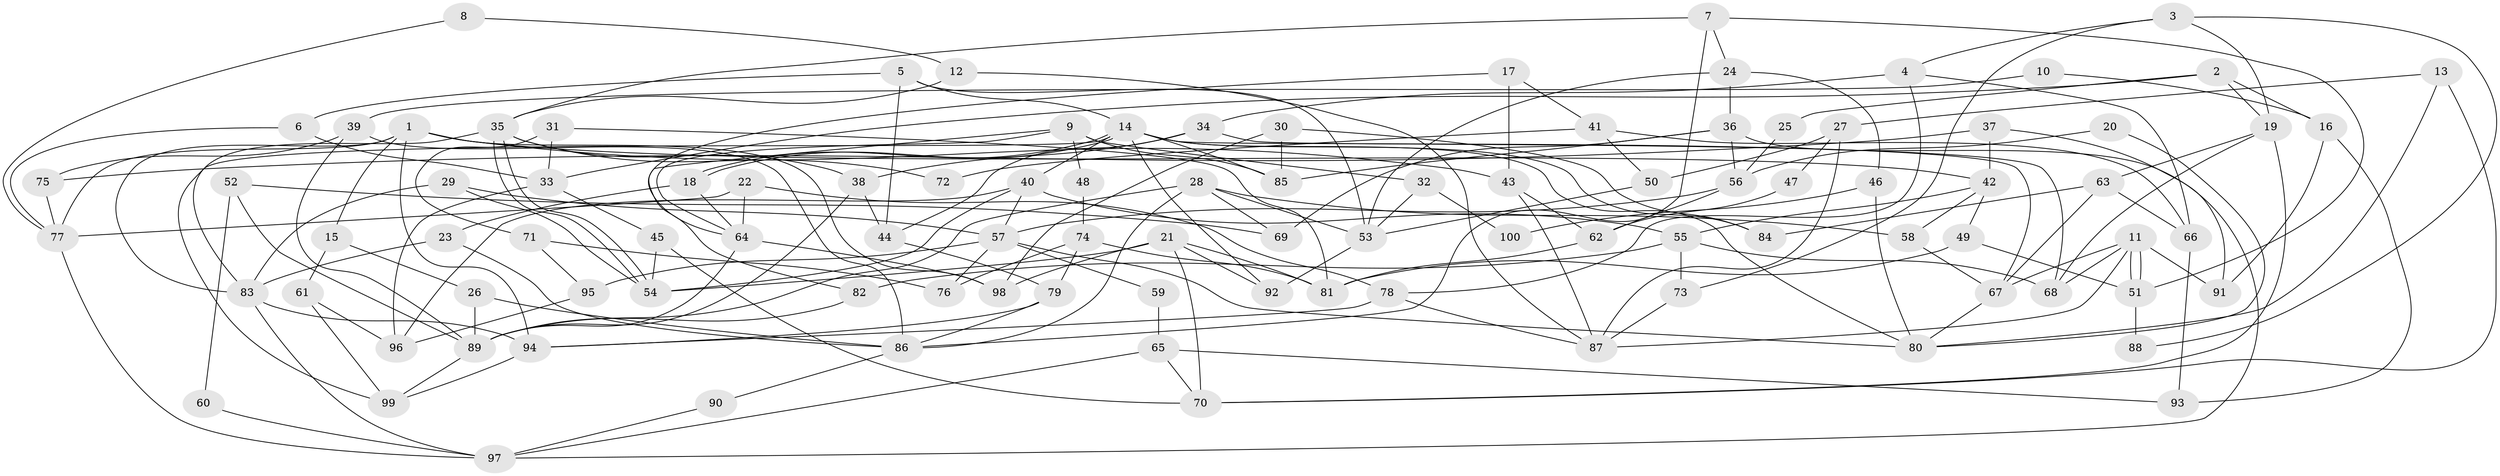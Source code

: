 // coarse degree distribution, {5: 0.12, 2: 0.16, 8: 0.06, 3: 0.24, 9: 0.04, 4: 0.22, 10: 0.02, 6: 0.06, 7: 0.04, 11: 0.04}
// Generated by graph-tools (version 1.1) at 2025/53/03/04/25 21:53:55]
// undirected, 100 vertices, 200 edges
graph export_dot {
graph [start="1"]
  node [color=gray90,style=filled];
  1;
  2;
  3;
  4;
  5;
  6;
  7;
  8;
  9;
  10;
  11;
  12;
  13;
  14;
  15;
  16;
  17;
  18;
  19;
  20;
  21;
  22;
  23;
  24;
  25;
  26;
  27;
  28;
  29;
  30;
  31;
  32;
  33;
  34;
  35;
  36;
  37;
  38;
  39;
  40;
  41;
  42;
  43;
  44;
  45;
  46;
  47;
  48;
  49;
  50;
  51;
  52;
  53;
  54;
  55;
  56;
  57;
  58;
  59;
  60;
  61;
  62;
  63;
  64;
  65;
  66;
  67;
  68;
  69;
  70;
  71;
  72;
  73;
  74;
  75;
  76;
  77;
  78;
  79;
  80;
  81;
  82;
  83;
  84;
  85;
  86;
  87;
  88;
  89;
  90;
  91;
  92;
  93;
  94;
  95;
  96;
  97;
  98;
  99;
  100;
  1 -- 77;
  1 -- 83;
  1 -- 15;
  1 -- 42;
  1 -- 43;
  1 -- 94;
  1 -- 98;
  2 -- 33;
  2 -- 19;
  2 -- 16;
  2 -- 25;
  3 -- 4;
  3 -- 19;
  3 -- 73;
  3 -- 88;
  4 -- 66;
  4 -- 78;
  4 -- 34;
  5 -- 14;
  5 -- 44;
  5 -- 6;
  5 -- 53;
  6 -- 77;
  6 -- 33;
  7 -- 35;
  7 -- 86;
  7 -- 24;
  7 -- 51;
  8 -- 12;
  8 -- 77;
  9 -- 82;
  9 -- 64;
  9 -- 32;
  9 -- 48;
  9 -- 85;
  10 -- 16;
  10 -- 39;
  11 -- 67;
  11 -- 51;
  11 -- 51;
  11 -- 68;
  11 -- 87;
  11 -- 91;
  12 -- 87;
  12 -- 35;
  13 -- 70;
  13 -- 80;
  13 -- 27;
  14 -- 40;
  14 -- 18;
  14 -- 18;
  14 -- 67;
  14 -- 80;
  14 -- 84;
  14 -- 85;
  14 -- 92;
  14 -- 99;
  15 -- 61;
  15 -- 26;
  16 -- 91;
  16 -- 93;
  17 -- 43;
  17 -- 64;
  17 -- 41;
  18 -- 23;
  18 -- 64;
  19 -- 70;
  19 -- 68;
  19 -- 63;
  20 -- 80;
  20 -- 56;
  21 -- 54;
  21 -- 92;
  21 -- 70;
  21 -- 81;
  21 -- 98;
  22 -- 78;
  22 -- 64;
  22 -- 77;
  23 -- 83;
  23 -- 86;
  24 -- 53;
  24 -- 36;
  24 -- 46;
  25 -- 56;
  26 -- 89;
  26 -- 86;
  27 -- 87;
  27 -- 47;
  27 -- 50;
  28 -- 89;
  28 -- 58;
  28 -- 53;
  28 -- 69;
  28 -- 86;
  29 -- 54;
  29 -- 57;
  29 -- 83;
  30 -- 98;
  30 -- 85;
  30 -- 84;
  31 -- 33;
  31 -- 81;
  31 -- 71;
  32 -- 53;
  32 -- 100;
  33 -- 45;
  33 -- 96;
  34 -- 38;
  34 -- 44;
  34 -- 68;
  35 -- 54;
  35 -- 54;
  35 -- 83;
  35 -- 38;
  35 -- 72;
  36 -- 85;
  36 -- 56;
  36 -- 69;
  36 -- 97;
  37 -- 42;
  37 -- 75;
  37 -- 91;
  38 -- 44;
  38 -- 89;
  39 -- 86;
  39 -- 89;
  39 -- 75;
  40 -- 55;
  40 -- 57;
  40 -- 54;
  40 -- 96;
  41 -- 50;
  41 -- 66;
  41 -- 72;
  42 -- 49;
  42 -- 55;
  42 -- 58;
  43 -- 87;
  43 -- 62;
  44 -- 79;
  45 -- 70;
  45 -- 54;
  46 -- 80;
  46 -- 100;
  47 -- 62;
  48 -- 74;
  49 -- 81;
  49 -- 51;
  50 -- 53;
  51 -- 88;
  52 -- 69;
  52 -- 89;
  52 -- 60;
  53 -- 92;
  55 -- 68;
  55 -- 73;
  55 -- 82;
  56 -- 57;
  56 -- 62;
  57 -- 95;
  57 -- 80;
  57 -- 59;
  57 -- 76;
  58 -- 67;
  59 -- 65;
  60 -- 97;
  61 -- 99;
  61 -- 96;
  62 -- 81;
  63 -- 84;
  63 -- 66;
  63 -- 67;
  64 -- 98;
  64 -- 89;
  65 -- 97;
  65 -- 93;
  65 -- 70;
  66 -- 93;
  67 -- 80;
  71 -- 76;
  71 -- 95;
  73 -- 87;
  74 -- 81;
  74 -- 79;
  74 -- 76;
  75 -- 77;
  77 -- 97;
  78 -- 94;
  78 -- 87;
  79 -- 94;
  79 -- 86;
  82 -- 89;
  83 -- 94;
  83 -- 97;
  86 -- 90;
  89 -- 99;
  90 -- 97;
  94 -- 99;
  95 -- 96;
}
